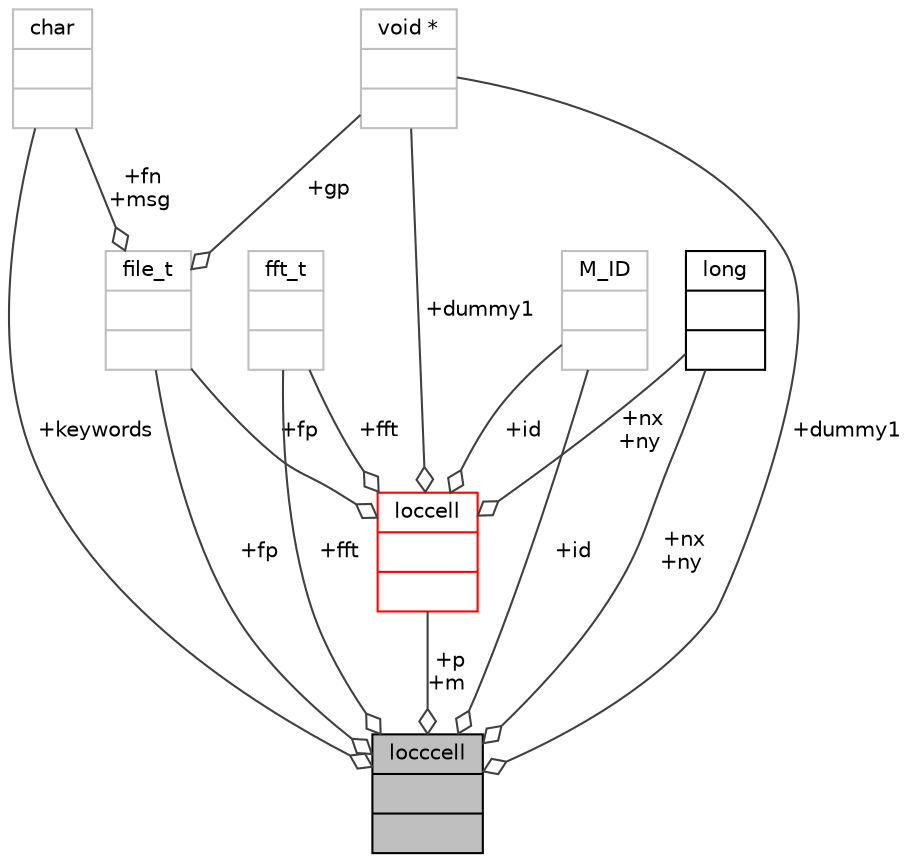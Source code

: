 digraph "locccell"
{
 // INTERACTIVE_SVG=YES
  bgcolor="transparent";
  edge [fontname="Helvetica",fontsize="10",labelfontname="Helvetica",labelfontsize="10"];
  node [fontname="Helvetica",fontsize="10",shape=record];
  Node521 [label="{locccell\n||}",height=0.2,width=0.4,color="black", fillcolor="grey75", style="filled", fontcolor="black"];
  Node522 -> Node521 [color="grey25",fontsize="10",style="solid",label=" +fp" ,arrowhead="odiamond",fontname="Helvetica"];
  Node522 [label="{file_t\n||}",height=0.2,width=0.4,color="grey75"];
  Node523 -> Node522 [color="grey25",fontsize="10",style="solid",label=" +fn\n+msg" ,arrowhead="odiamond",fontname="Helvetica"];
  Node523 [label="{char\n||}",height=0.2,width=0.4,color="grey75"];
  Node525 -> Node522 [color="grey25",fontsize="10",style="solid",label=" +gp" ,arrowhead="odiamond",fontname="Helvetica"];
  Node525 [label="{void *\n||}",height=0.2,width=0.4,color="grey75"];
  Node526 -> Node521 [color="grey25",fontsize="10",style="solid",label=" +p\n+m" ,arrowhead="odiamond",fontname="Helvetica"];
  Node526 [label="{loccell\n||}",height=0.2,width=0.4,color="red",URL="$type_8h.html#structloccell"];
  Node522 -> Node526 [color="grey25",fontsize="10",style="solid",label=" +fp" ,arrowhead="odiamond",fontname="Helvetica"];
  Node527 -> Node526 [color="grey25",fontsize="10",style="solid",label=" +fft" ,arrowhead="odiamond",fontname="Helvetica"];
  Node527 [label="{fft_t\n||}",height=0.2,width=0.4,color="grey75"];
  Node530 -> Node526 [color="grey25",fontsize="10",style="solid",label=" +nx\n+ny" ,arrowhead="odiamond",fontname="Helvetica"];
  Node530 [label="{long\n||}",height=0.2,width=0.4,color="black",URL="$classlong.html"];
  Node531 -> Node526 [color="grey25",fontsize="10",style="solid",label=" +id" ,arrowhead="odiamond",fontname="Helvetica"];
  Node531 [label="{M_ID\n||}",height=0.2,width=0.4,color="grey75"];
  Node525 -> Node526 [color="grey25",fontsize="10",style="solid",label=" +dummy1" ,arrowhead="odiamond",fontname="Helvetica"];
  Node527 -> Node521 [color="grey25",fontsize="10",style="solid",label=" +fft" ,arrowhead="odiamond",fontname="Helvetica"];
  Node523 -> Node521 [color="grey25",fontsize="10",style="solid",label=" +keywords" ,arrowhead="odiamond",fontname="Helvetica"];
  Node530 -> Node521 [color="grey25",fontsize="10",style="solid",label=" +nx\n+ny" ,arrowhead="odiamond",fontname="Helvetica"];
  Node531 -> Node521 [color="grey25",fontsize="10",style="solid",label=" +id" ,arrowhead="odiamond",fontname="Helvetica"];
  Node525 -> Node521 [color="grey25",fontsize="10",style="solid",label=" +dummy1" ,arrowhead="odiamond",fontname="Helvetica"];
}
